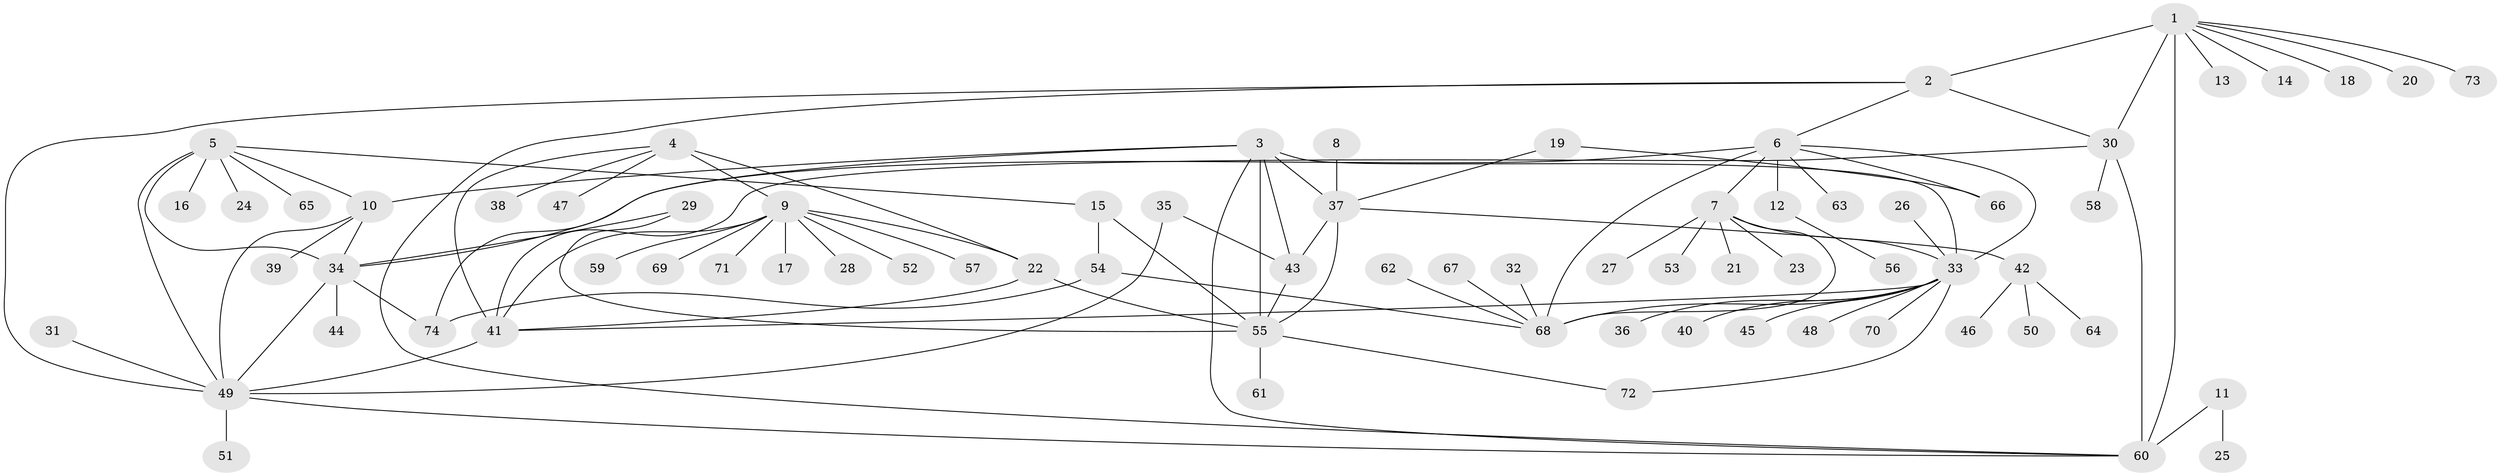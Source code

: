 // original degree distribution, {7: 0.05714285714285714, 6: 0.0380952380952381, 10: 0.009523809523809525, 5: 0.047619047619047616, 8: 0.02857142857142857, 12: 0.009523809523809525, 4: 0.01904761904761905, 11: 0.009523809523809525, 9: 0.02857142857142857, 14: 0.009523809523809525, 1: 0.5523809523809524, 2: 0.1619047619047619, 3: 0.02857142857142857}
// Generated by graph-tools (version 1.1) at 2025/37/03/04/25 23:37:41]
// undirected, 74 vertices, 103 edges
graph export_dot {
  node [color=gray90,style=filled];
  1;
  2;
  3;
  4;
  5;
  6;
  7;
  8;
  9;
  10;
  11;
  12;
  13;
  14;
  15;
  16;
  17;
  18;
  19;
  20;
  21;
  22;
  23;
  24;
  25;
  26;
  27;
  28;
  29;
  30;
  31;
  32;
  33;
  34;
  35;
  36;
  37;
  38;
  39;
  40;
  41;
  42;
  43;
  44;
  45;
  46;
  47;
  48;
  49;
  50;
  51;
  52;
  53;
  54;
  55;
  56;
  57;
  58;
  59;
  60;
  61;
  62;
  63;
  64;
  65;
  66;
  67;
  68;
  69;
  70;
  71;
  72;
  73;
  74;
  1 -- 2 [weight=2.0];
  1 -- 13 [weight=1.0];
  1 -- 14 [weight=1.0];
  1 -- 18 [weight=1.0];
  1 -- 20 [weight=1.0];
  1 -- 30 [weight=2.0];
  1 -- 60 [weight=2.0];
  1 -- 73 [weight=1.0];
  2 -- 6 [weight=1.0];
  2 -- 30 [weight=1.0];
  2 -- 49 [weight=1.0];
  2 -- 60 [weight=1.0];
  3 -- 10 [weight=1.0];
  3 -- 33 [weight=1.0];
  3 -- 37 [weight=2.0];
  3 -- 43 [weight=2.0];
  3 -- 55 [weight=2.0];
  3 -- 60 [weight=1.0];
  3 -- 74 [weight=1.0];
  4 -- 9 [weight=2.0];
  4 -- 22 [weight=2.0];
  4 -- 38 [weight=1.0];
  4 -- 41 [weight=2.0];
  4 -- 47 [weight=1.0];
  5 -- 10 [weight=2.0];
  5 -- 15 [weight=1.0];
  5 -- 16 [weight=1.0];
  5 -- 24 [weight=1.0];
  5 -- 34 [weight=2.0];
  5 -- 49 [weight=2.0];
  5 -- 65 [weight=1.0];
  6 -- 7 [weight=2.0];
  6 -- 12 [weight=1.0];
  6 -- 33 [weight=1.0];
  6 -- 34 [weight=1.0];
  6 -- 63 [weight=1.0];
  6 -- 66 [weight=1.0];
  6 -- 68 [weight=1.0];
  7 -- 21 [weight=1.0];
  7 -- 23 [weight=1.0];
  7 -- 27 [weight=1.0];
  7 -- 33 [weight=2.0];
  7 -- 53 [weight=1.0];
  7 -- 68 [weight=2.0];
  8 -- 37 [weight=1.0];
  9 -- 17 [weight=1.0];
  9 -- 22 [weight=1.0];
  9 -- 28 [weight=1.0];
  9 -- 41 [weight=1.0];
  9 -- 52 [weight=1.0];
  9 -- 57 [weight=1.0];
  9 -- 59 [weight=1.0];
  9 -- 69 [weight=1.0];
  9 -- 71 [weight=1.0];
  10 -- 34 [weight=1.0];
  10 -- 39 [weight=1.0];
  10 -- 49 [weight=1.0];
  11 -- 25 [weight=1.0];
  11 -- 60 [weight=1.0];
  12 -- 56 [weight=1.0];
  15 -- 54 [weight=1.0];
  15 -- 55 [weight=1.0];
  19 -- 37 [weight=1.0];
  19 -- 66 [weight=1.0];
  22 -- 41 [weight=1.0];
  22 -- 55 [weight=1.0];
  26 -- 33 [weight=1.0];
  29 -- 34 [weight=1.0];
  29 -- 55 [weight=1.0];
  30 -- 41 [weight=1.0];
  30 -- 58 [weight=1.0];
  30 -- 60 [weight=1.0];
  31 -- 49 [weight=1.0];
  32 -- 68 [weight=1.0];
  33 -- 36 [weight=1.0];
  33 -- 40 [weight=1.0];
  33 -- 41 [weight=1.0];
  33 -- 45 [weight=1.0];
  33 -- 48 [weight=1.0];
  33 -- 68 [weight=1.0];
  33 -- 70 [weight=1.0];
  33 -- 72 [weight=1.0];
  34 -- 44 [weight=1.0];
  34 -- 49 [weight=1.0];
  34 -- 74 [weight=1.0];
  35 -- 43 [weight=1.0];
  35 -- 49 [weight=1.0];
  37 -- 42 [weight=1.0];
  37 -- 43 [weight=1.0];
  37 -- 55 [weight=1.0];
  41 -- 49 [weight=1.0];
  42 -- 46 [weight=1.0];
  42 -- 50 [weight=1.0];
  42 -- 64 [weight=1.0];
  43 -- 55 [weight=1.0];
  49 -- 51 [weight=1.0];
  49 -- 60 [weight=1.0];
  54 -- 68 [weight=1.0];
  54 -- 74 [weight=1.0];
  55 -- 61 [weight=1.0];
  55 -- 72 [weight=1.0];
  62 -- 68 [weight=1.0];
  67 -- 68 [weight=1.0];
}
